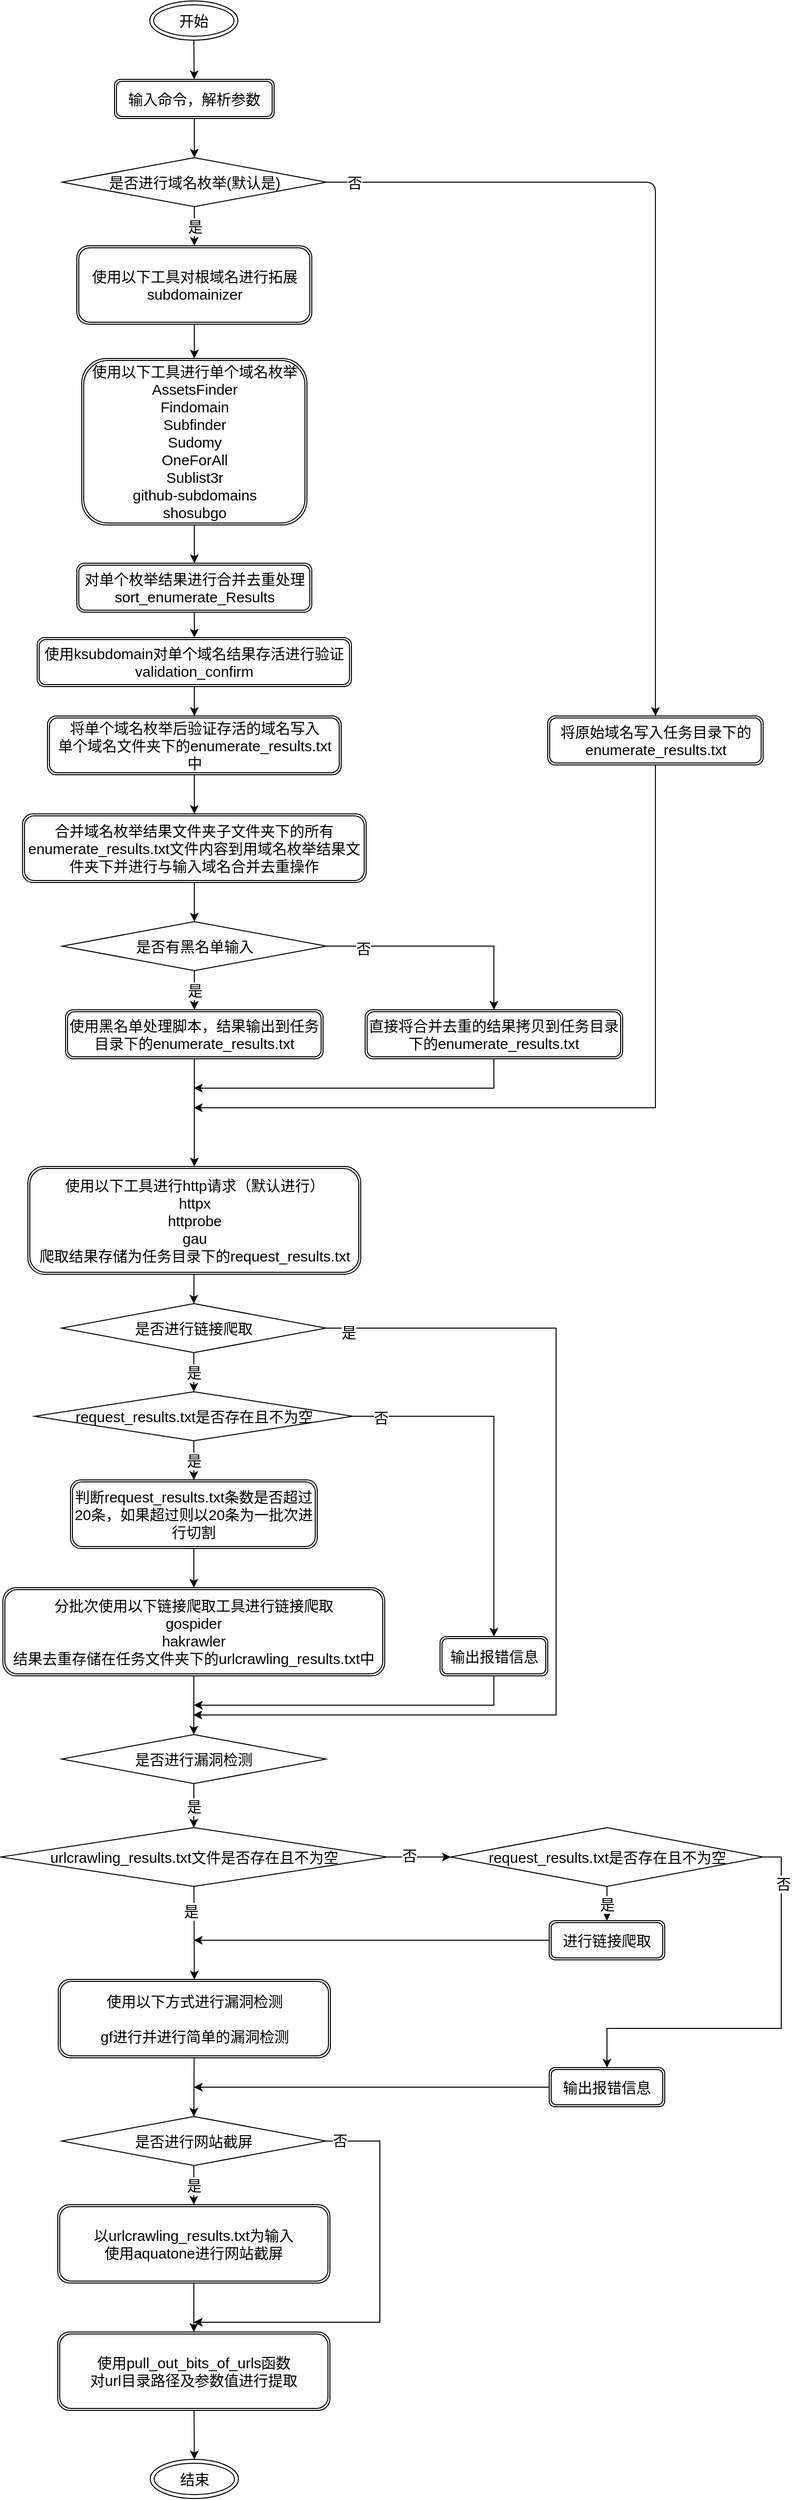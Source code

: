 <mxfile version="12.2.4" pages="1"><diagram id="Ss3wPXsf21hTUUms-E40" name="第 1 页"><mxGraphModel dx="891" dy="655" grid="1" gridSize="10" guides="1" tooltips="1" connect="1" arrows="1" fold="1" page="1" pageScale="1" pageWidth="827" pageHeight="1169" math="0" shadow="0"><root><mxCell id="0"/><mxCell id="1" parent="0"/><mxCell id="186" value="是" style="edgeStyle=none;curved=1;orthogonalLoop=1;jettySize=auto;html=1;exitX=0.5;exitY=1;exitDx=0;exitDy=0;entryX=0.5;entryY=0;entryDx=0;entryDy=0;fontSize=15;" parent="1" source="9" target="185" edge="1"><mxGeometry relative="1" as="geometry"/></mxCell><mxCell id="203" style="edgeStyle=orthogonalEdgeStyle;orthogonalLoop=1;jettySize=auto;html=1;exitX=1;exitY=0.5;exitDx=0;exitDy=0;fontSize=15;" parent="1" source="9" target="202" edge="1"><mxGeometry relative="1" as="geometry"/></mxCell><mxCell id="210" value="否" style="text;html=1;resizable=0;points=[];align=center;verticalAlign=middle;labelBackgroundColor=#ffffff;fontSize=15;" parent="203" vertex="1" connectable="0"><mxGeometry x="-0.937" relative="1" as="geometry"><mxPoint as="offset"/></mxGeometry></mxCell><mxCell id="9" value="是否进行域名枚举(默认是)" style="rhombus;whiteSpace=wrap;html=1;fontSize=15;" parent="1" vertex="1"><mxGeometry x="245.5" y="170" width="270" height="50" as="geometry"/></mxCell><mxCell id="160" style="edgeStyle=none;curved=1;orthogonalLoop=1;jettySize=auto;html=1;exitX=0.5;exitY=1;exitDx=0;exitDy=0;fontSize=15;" parent="1" edge="1"><mxGeometry relative="1" as="geometry"><mxPoint x="381" y="1080" as="sourcePoint"/><mxPoint x="381" y="1080" as="targetPoint"/></mxGeometry></mxCell><mxCell id="191" style="edgeStyle=none;orthogonalLoop=1;jettySize=auto;html=1;entryX=0.5;entryY=0;entryDx=0;entryDy=0;fontSize=15;" parent="1" source="185" target="190" edge="1"><mxGeometry relative="1" as="geometry"/></mxCell><mxCell id="185" value="使用以下工具对根域名进行拓展&lt;br style=&quot;font-size: 15px;&quot;&gt;subdomainizer" style="shape=ext;double=1;rounded=1;whiteSpace=wrap;html=1;fontSize=15;align=center;glass=0;shadow=0;comic=0;" parent="1" vertex="1"><mxGeometry x="260.5" y="260" width="240" height="80" as="geometry"/></mxCell><mxCell id="193" style="edgeStyle=none;orthogonalLoop=1;jettySize=auto;html=1;entryX=0.5;entryY=0;entryDx=0;entryDy=0;fontSize=15;" parent="1" source="190" target="192" edge="1"><mxGeometry relative="1" as="geometry"/></mxCell><mxCell id="190" value="&lt;span style=&quot;white-space: normal; font-size: 15px;&quot;&gt;使用以下工具进行单个域名枚举&lt;/span&gt;&lt;br style=&quot;white-space: normal; font-size: 15px;&quot;&gt;&lt;span style=&quot;white-space: normal; font-size: 15px;&quot;&gt;AssetsFinder&lt;/span&gt;&lt;br style=&quot;white-space: normal; font-size: 15px;&quot;&gt;&lt;span style=&quot;white-space: normal; font-size: 15px;&quot;&gt;Findomain&lt;/span&gt;&lt;br style=&quot;white-space: normal; font-size: 15px;&quot;&gt;&lt;span style=&quot;white-space: normal; font-size: 15px;&quot;&gt;Subfinder&lt;/span&gt;&lt;br style=&quot;white-space: normal; font-size: 15px;&quot;&gt;&lt;span style=&quot;white-space: normal; font-size: 15px;&quot;&gt;Sudomy&lt;/span&gt;&lt;br style=&quot;white-space: normal; font-size: 15px;&quot;&gt;&lt;span style=&quot;white-space: normal; font-size: 15px;&quot;&gt;OneForAll&lt;/span&gt;&lt;br style=&quot;white-space: normal; font-size: 15px;&quot;&gt;&lt;span style=&quot;white-space: normal; font-size: 15px;&quot;&gt;Sublist3r&lt;/span&gt;&lt;br style=&quot;white-space: normal; font-size: 15px;&quot;&gt;&lt;span style=&quot;white-space: normal; font-size: 15px;&quot;&gt;github-subdomains&lt;/span&gt;&lt;br style=&quot;white-space: normal; font-size: 15px;&quot;&gt;&lt;span style=&quot;white-space: normal; font-size: 15px;&quot;&gt;shosubgo&lt;/span&gt;" style="shape=ext;double=1;rounded=1;whiteSpace=wrap;html=1;shadow=0;glass=0;comic=0;fontSize=15;align=center;" parent="1" vertex="1"><mxGeometry x="265.5" y="375" width="230" height="170" as="geometry"/></mxCell><mxCell id="195" style="edgeStyle=none;orthogonalLoop=1;jettySize=auto;html=1;entryX=0.5;entryY=0;entryDx=0;entryDy=0;fontSize=15;" parent="1" source="192" target="194" edge="1"><mxGeometry relative="1" as="geometry"/></mxCell><mxCell id="192" value="对单个枚举结果进行合并去重处理&lt;br style=&quot;padding: 0px; margin: 0px; font-size: 15px;&quot;&gt;sort_enumerate_Results" style="shape=ext;double=1;rounded=1;whiteSpace=wrap;html=1;shadow=0;glass=0;comic=0;fontSize=15;align=center;" parent="1" vertex="1"><mxGeometry x="260.5" y="584" width="240" height="50" as="geometry"/></mxCell><mxCell id="197" style="edgeStyle=none;orthogonalLoop=1;jettySize=auto;html=1;fontSize=15;" parent="1" source="194" target="196" edge="1"><mxGeometry relative="1" as="geometry"/></mxCell><mxCell id="194" value="使用ksubdomain对单个域名结果存活进行验证&lt;br style=&quot;padding: 0px; margin: 0px; font-size: 15px;&quot;&gt;validation_confirm" style="shape=ext;double=1;rounded=1;whiteSpace=wrap;html=1;shadow=0;glass=0;comic=0;fontSize=15;align=center;" parent="1" vertex="1"><mxGeometry x="220" y="660" width="321" height="50" as="geometry"/></mxCell><mxCell id="283" style="edgeStyle=none;rounded=0;orthogonalLoop=1;jettySize=auto;html=1;entryX=0.5;entryY=0;entryDx=0;entryDy=0;fontSize=15;" parent="1" source="196" target="218" edge="1"><mxGeometry relative="1" as="geometry"/></mxCell><mxCell id="196" value="将单个域名枚举后验证存活的域名写入&lt;br style=&quot;padding: 0px; margin: 0px; font-size: 15px;&quot;&gt;单个域名文件夹下的enumerate_results.txt中" style="shape=ext;double=1;rounded=1;whiteSpace=wrap;html=1;shadow=0;glass=0;comic=0;fontSize=15;align=center;" parent="1" vertex="1"><mxGeometry x="230.5" y="740" width="300" height="60" as="geometry"/></mxCell><mxCell id="201" style="edgeStyle=none;orthogonalLoop=1;jettySize=auto;html=1;exitX=0.5;exitY=1;exitDx=0;exitDy=0;entryX=0.5;entryY=0;entryDx=0;entryDy=0;fontSize=15;" parent="1" source="198" target="9" edge="1"><mxGeometry relative="1" as="geometry"/></mxCell><mxCell id="198" value="输入命令，解析参数" style="shape=ext;double=1;rounded=1;whiteSpace=wrap;html=1;shadow=0;glass=0;comic=0;fontSize=15;align=center;" parent="1" vertex="1"><mxGeometry x="299" y="90" width="163" height="40" as="geometry"/></mxCell><mxCell id="279" style="edgeStyle=orthogonalEdgeStyle;rounded=0;orthogonalLoop=1;jettySize=auto;html=1;fontSize=15;" parent="1" source="202" edge="1"><mxGeometry relative="1" as="geometry"><mxPoint x="380" y="1140" as="targetPoint"/><Array as="points"><mxPoint x="852" y="1140"/></Array></mxGeometry></mxCell><mxCell id="202" value="将原始域名写入任务目录下的&lt;br style=&quot;padding: 0px; margin: 0px; font-size: 15px;&quot;&gt;enumerate_results.txt" style="shape=ext;double=1;rounded=1;whiteSpace=wrap;html=1;shadow=0;glass=0;comic=0;fontSize=15;align=center;" parent="1" vertex="1"><mxGeometry x="741.5" y="740" width="220" height="50" as="geometry"/></mxCell><mxCell id="209" style="edgeStyle=none;orthogonalLoop=1;jettySize=auto;html=1;fontSize=15;" parent="1" source="208" target="198" edge="1"><mxGeometry relative="1" as="geometry"/></mxCell><mxCell id="208" value="开始" style="ellipse;shape=doubleEllipse;whiteSpace=wrap;html=1;shadow=0;glass=0;comic=0;fontSize=15;align=center;" parent="1" vertex="1"><mxGeometry x="335" y="10" width="90" height="40" as="geometry"/></mxCell><mxCell id="241" style="edgeStyle=none;rounded=0;orthogonalLoop=1;jettySize=auto;html=1;entryX=0.5;entryY=0;entryDx=0;entryDy=0;fontSize=15;" parent="1" source="211" target="230" edge="1"><mxGeometry relative="1" as="geometry"/></mxCell><mxCell id="211" value="使用以下工具进行http请求（默认进行）&lt;br style=&quot;padding: 0px; margin: 0px; font-size: 15px;&quot;&gt;httpx&lt;br style=&quot;font-size: 15px;&quot;&gt;httprobe&lt;br style=&quot;font-size: 15px;&quot;&gt;gau&lt;br style=&quot;font-size: 15px;&quot;&gt;爬取结果存储为任务目录下的request_results.txt" style="shape=ext;double=1;rounded=1;whiteSpace=wrap;html=1;shadow=0;glass=0;comic=0;fontSize=15;align=center;" parent="1" vertex="1"><mxGeometry x="210.5" y="1200" width="340" height="110" as="geometry"/></mxCell><mxCell id="221" value="是" style="edgeStyle=orthogonalEdgeStyle;rounded=0;orthogonalLoop=1;jettySize=auto;html=1;entryX=0.5;entryY=0;entryDx=0;entryDy=0;fontSize=15;" parent="1" source="215" target="217" edge="1"><mxGeometry relative="1" as="geometry"/></mxCell><mxCell id="225" style="edgeStyle=orthogonalEdgeStyle;rounded=0;orthogonalLoop=1;jettySize=auto;html=1;fontSize=15;" parent="1" source="215" target="224" edge="1"><mxGeometry relative="1" as="geometry"/></mxCell><mxCell id="227" value="否" style="text;html=1;resizable=0;points=[];align=center;verticalAlign=middle;labelBackgroundColor=#ffffff;fontSize=15;" parent="225" vertex="1" connectable="0"><mxGeometry x="-0.684" y="-2" relative="1" as="geometry"><mxPoint as="offset"/></mxGeometry></mxCell><mxCell id="215" value="是否有黑名单输入" style="rhombus;whiteSpace=wrap;html=1;fontSize=15;" parent="1" vertex="1"><mxGeometry x="245.5" y="950" width="270" height="50" as="geometry"/></mxCell><mxCell id="222" style="edgeStyle=none;rounded=0;orthogonalLoop=1;jettySize=auto;html=1;entryX=0.5;entryY=0;entryDx=0;entryDy=0;fontSize=15;" parent="1" source="217" target="211" edge="1"><mxGeometry relative="1" as="geometry"/></mxCell><mxCell id="217" value="使用黑名单处理脚本，结果输出到任务目录下的enumerate_results.txt" style="shape=ext;double=1;rounded=1;whiteSpace=wrap;html=1;shadow=0;glass=0;comic=0;fontSize=15;align=center;" parent="1" vertex="1"><mxGeometry x="249" y="1040" width="263" height="50" as="geometry"/></mxCell><mxCell id="284" style="edgeStyle=none;rounded=0;orthogonalLoop=1;jettySize=auto;html=1;fontSize=15;" parent="1" source="218" target="215" edge="1"><mxGeometry relative="1" as="geometry"/></mxCell><mxCell id="218" value="合并域名枚举结果文件夹子文件夹下的所有enumerate_results.txt文件内容到用域名枚举结果文件夹下并进行与输入域名合并去重操作" style="shape=ext;double=1;rounded=1;whiteSpace=wrap;html=1;shadow=0;glass=0;comic=0;fontSize=15;align=center;" parent="1" vertex="1"><mxGeometry x="205" y="840" width="351" height="70" as="geometry"/></mxCell><mxCell id="226" style="edgeStyle=orthogonalEdgeStyle;rounded=0;orthogonalLoop=1;jettySize=auto;html=1;fontSize=15;" parent="1" source="224" edge="1"><mxGeometry relative="1" as="geometry"><mxPoint x="380" y="1120" as="targetPoint"/><Array as="points"><mxPoint x="687" y="1120"/></Array></mxGeometry></mxCell><mxCell id="224" value="直接将合并去重的结果拷贝到任务目录下的enumerate_results.txt" style="shape=ext;double=1;rounded=1;whiteSpace=wrap;html=1;shadow=0;glass=0;comic=0;fontSize=15;align=center;" parent="1" vertex="1"><mxGeometry x="555" y="1040" width="263" height="50" as="geometry"/></mxCell><mxCell id="275" style="edgeStyle=none;rounded=0;orthogonalLoop=1;jettySize=auto;html=1;entryX=0.5;entryY=0;entryDx=0;entryDy=0;fontSize=15;" parent="1" source="229" target="231" edge="1"><mxGeometry relative="1" as="geometry"/></mxCell><mxCell id="229" value="分批次使用以下链接爬取工具进行链接爬取&lt;br style=&quot;font-size: 15px;&quot;&gt;&lt;div style=&quot;font-size: 15px;&quot;&gt;gospider&lt;/div&gt;&lt;div style=&quot;font-size: 15px;&quot;&gt;hakrawler&lt;/div&gt;&lt;div style=&quot;font-size: 15px;&quot;&gt;结果去重存储在任务文件夹下的urlcrawling_results.txt中&lt;/div&gt;" style="shape=ext;double=1;rounded=1;whiteSpace=wrap;html=1;shadow=0;glass=0;comic=0;fontSize=15;align=center;" parent="1" vertex="1"><mxGeometry x="185" y="1630" width="390" height="90" as="geometry"/></mxCell><mxCell id="248" value="是" style="edgeStyle=none;rounded=0;orthogonalLoop=1;jettySize=auto;html=1;entryX=0.5;entryY=0;entryDx=0;entryDy=0;fontSize=15;" parent="1" source="230" target="247" edge="1"><mxGeometry relative="1" as="geometry"/></mxCell><mxCell id="278" style="edgeStyle=orthogonalEdgeStyle;rounded=0;orthogonalLoop=1;jettySize=auto;html=1;fontSize=15;" parent="1" source="230" edge="1"><mxGeometry relative="1" as="geometry"><mxPoint x="379.5" y="1760" as="targetPoint"/><Array as="points"><mxPoint x="750" y="1365"/><mxPoint x="750" y="1760"/></Array></mxGeometry></mxCell><mxCell id="314" value="是" style="text;html=1;resizable=0;points=[];align=center;verticalAlign=middle;labelBackgroundColor=#ffffff;fontSize=15;" parent="278" vertex="1" connectable="0"><mxGeometry x="-0.954" y="-4" relative="1" as="geometry"><mxPoint as="offset"/></mxGeometry></mxCell><mxCell id="230" value="是否进行链接爬取" style="rhombus;whiteSpace=wrap;html=1;fontSize=15;" parent="1" vertex="1"><mxGeometry x="245" y="1340" width="270" height="50" as="geometry"/></mxCell><mxCell id="288" value="是" style="edgeStyle=orthogonalEdgeStyle;rounded=0;orthogonalLoop=1;jettySize=auto;html=1;entryX=0.5;entryY=0;entryDx=0;entryDy=0;fontSize=15;" parent="1" source="231" target="281" edge="1"><mxGeometry relative="1" as="geometry"/></mxCell><mxCell id="231" value="是否进行漏洞检测" style="rhombus;whiteSpace=wrap;html=1;fontSize=15;" parent="1" vertex="1"><mxGeometry x="245" y="1780" width="270" height="50" as="geometry"/></mxCell><mxCell id="301" style="edgeStyle=none;rounded=0;orthogonalLoop=1;jettySize=auto;html=1;entryX=0.5;entryY=0;entryDx=0;entryDy=0;fontSize=15;" parent="1" source="232" target="295" edge="1"><mxGeometry relative="1" as="geometry"/></mxCell><mxCell id="232" value="使用以下方式进行漏洞检测&lt;br style=&quot;font-size: 15px;&quot;&gt;&lt;br style=&quot;font-size: 15px;&quot;&gt;gf进行并进行简单的漏洞检测" style="shape=ext;double=1;rounded=1;whiteSpace=wrap;html=1;shadow=0;glass=0;comic=0;fontSize=15;align=center;" parent="1" vertex="1"><mxGeometry x="241.5" y="2030" width="278" height="80" as="geometry"/></mxCell><mxCell id="307" style="edgeStyle=none;rounded=0;orthogonalLoop=1;jettySize=auto;html=1;entryX=0.5;entryY=0;entryDx=0;entryDy=0;fontSize=15;" parent="1" source="233" target="234" edge="1"><mxGeometry relative="1" as="geometry"/></mxCell><mxCell id="233" value="使用pull_out_bits_of_urls函数&lt;br style=&quot;font-size: 15px;&quot;&gt;对url目录路径及参数值进行提取" style="shape=ext;double=1;rounded=1;whiteSpace=wrap;html=1;shadow=0;glass=0;comic=0;fontSize=15;align=center;" parent="1" vertex="1"><mxGeometry x="241" y="2390" width="278" height="80" as="geometry"/></mxCell><mxCell id="234" value="结束" style="ellipse;shape=doubleEllipse;whiteSpace=wrap;html=1;shadow=0;glass=0;comic=0;fontSize=15;align=center;" parent="1" vertex="1"><mxGeometry x="335.5" y="2520" width="90" height="40" as="geometry"/></mxCell><mxCell id="254" style="edgeStyle=orthogonalEdgeStyle;rounded=0;orthogonalLoop=1;jettySize=auto;html=1;fontSize=15;" parent="1" source="247" target="253" edge="1"><mxGeometry relative="1" as="geometry"/></mxCell><mxCell id="273" value="否" style="text;html=1;resizable=0;points=[];align=center;verticalAlign=middle;labelBackgroundColor=#ffffff;fontSize=15;" parent="254" vertex="1" connectable="0"><mxGeometry x="-0.848" y="-1" relative="1" as="geometry"><mxPoint as="offset"/></mxGeometry></mxCell><mxCell id="258" value="是" style="edgeStyle=none;rounded=0;orthogonalLoop=1;jettySize=auto;html=1;entryX=0.5;entryY=0;entryDx=0;entryDy=0;fontSize=15;" parent="1" source="247" target="256" edge="1"><mxGeometry relative="1" as="geometry"/></mxCell><mxCell id="247" value="request_results.txt是否存在且不为空" style="rhombus;whiteSpace=wrap;html=1;fontSize=15;" parent="1" vertex="1"><mxGeometry x="217.5" y="1430" width="325" height="50" as="geometry"/></mxCell><mxCell id="285" style="edgeStyle=orthogonalEdgeStyle;rounded=0;orthogonalLoop=1;jettySize=auto;html=1;fontSize=15;" parent="1" source="253" edge="1"><mxGeometry relative="1" as="geometry"><mxPoint x="380" y="1750" as="targetPoint"/><Array as="points"><mxPoint x="687" y="1750"/></Array></mxGeometry></mxCell><mxCell id="253" value="输出报错信息" style="shape=ext;double=1;rounded=1;whiteSpace=wrap;html=1;shadow=0;glass=0;comic=0;fontSize=15;align=center;" parent="1" vertex="1"><mxGeometry x="631.5" y="1680" width="110" height="40" as="geometry"/></mxCell><mxCell id="259" style="edgeStyle=none;rounded=0;orthogonalLoop=1;jettySize=auto;html=1;entryX=0.5;entryY=0;entryDx=0;entryDy=0;fontSize=15;" parent="1" source="256" target="229" edge="1"><mxGeometry relative="1" as="geometry"/></mxCell><mxCell id="256" value="判断request_results.txt条数是否超过20条，如果超过则以20条为一批次进行切割" style="shape=ext;double=1;rounded=1;whiteSpace=wrap;html=1;shadow=0;glass=0;comic=0;fontSize=15;align=center;" parent="1" vertex="1"><mxGeometry x="254" y="1520" width="252" height="70" as="geometry"/></mxCell><mxCell id="294" style="edgeStyle=none;rounded=0;orthogonalLoop=1;jettySize=auto;html=1;fontSize=15;" parent="1" source="281" target="292" edge="1"><mxGeometry relative="1" as="geometry"/></mxCell><mxCell id="309" value="否" style="text;html=1;resizable=0;points=[];align=center;verticalAlign=middle;labelBackgroundColor=#ffffff;fontSize=15;" parent="294" vertex="1" connectable="0"><mxGeometry x="-0.339" y="2" relative="1" as="geometry"><mxPoint x="1" as="offset"/></mxGeometry></mxCell><mxCell id="299" style="edgeStyle=none;rounded=0;orthogonalLoop=1;jettySize=auto;html=1;entryX=0.5;entryY=0;entryDx=0;entryDy=0;fontSize=15;" parent="1" source="281" target="232" edge="1"><mxGeometry relative="1" as="geometry"/></mxCell><mxCell id="308" value="是" style="text;html=1;resizable=0;points=[];align=center;verticalAlign=middle;labelBackgroundColor=#ffffff;fontSize=15;" parent="299" vertex="1" connectable="0"><mxGeometry x="-0.488" y="-3" relative="1" as="geometry"><mxPoint as="offset"/></mxGeometry></mxCell><mxCell id="281" value="urlcrawling_results.txt文件是否存在且不为空" style="rhombus;whiteSpace=wrap;html=1;fontSize=15;" parent="1" vertex="1"><mxGeometry x="182.5" y="1875" width="395" height="60" as="geometry"/></mxCell><mxCell id="304" style="edgeStyle=none;rounded=0;orthogonalLoop=1;jettySize=auto;html=1;entryX=0.5;entryY=0;entryDx=0;entryDy=0;fontSize=15;" parent="1" source="282" target="233" edge="1"><mxGeometry relative="1" as="geometry"/></mxCell><mxCell id="282" value="以urlcrawling_results.txt为输入&lt;br style=&quot;font-size: 15px;&quot;&gt;使用aquatone进行网站截屏" style="shape=ext;double=1;rounded=1;whiteSpace=wrap;html=1;shadow=0;glass=0;comic=0;fontSize=15;align=center;" parent="1" vertex="1"><mxGeometry x="241" y="2260" width="278" height="80" as="geometry"/></mxCell><mxCell id="297" value="是" style="edgeStyle=none;rounded=0;orthogonalLoop=1;jettySize=auto;html=1;entryX=0.5;entryY=0;entryDx=0;entryDy=0;fontSize=15;" parent="1" source="292" target="296" edge="1"><mxGeometry relative="1" as="geometry"/></mxCell><mxCell id="311" style="edgeStyle=orthogonalEdgeStyle;rounded=0;orthogonalLoop=1;jettySize=auto;html=1;entryX=0.5;entryY=0;entryDx=0;entryDy=0;fontSize=15;" parent="1" source="292" target="310" edge="1"><mxGeometry relative="1" as="geometry"><Array as="points"><mxPoint x="980" y="1905"/><mxPoint x="980" y="2080"/><mxPoint x="802" y="2080"/></Array></mxGeometry></mxCell><mxCell id="313" value="否" style="text;html=1;resizable=0;points=[];align=center;verticalAlign=middle;labelBackgroundColor=#ffffff;fontSize=15;" parent="311" vertex="1" connectable="0"><mxGeometry x="-0.78" y="2" relative="1" as="geometry"><mxPoint as="offset"/></mxGeometry></mxCell><mxCell id="292" value="request_results.txt是否存在且不为空" style="rhombus;whiteSpace=wrap;html=1;fontSize=15;" parent="1" vertex="1"><mxGeometry x="642.5" y="1875" width="319" height="60" as="geometry"/></mxCell><mxCell id="302" value="是" style="edgeStyle=none;rounded=0;orthogonalLoop=1;jettySize=auto;html=1;entryX=0.5;entryY=0;entryDx=0;entryDy=0;fontSize=15;" parent="1" source="295" target="282" edge="1"><mxGeometry relative="1" as="geometry"/></mxCell><mxCell id="305" style="edgeStyle=orthogonalEdgeStyle;rounded=0;orthogonalLoop=1;jettySize=auto;html=1;fontSize=15;" parent="1" source="295" edge="1"><mxGeometry relative="1" as="geometry"><mxPoint x="380" y="2380" as="targetPoint"/><Array as="points"><mxPoint x="570" y="2195"/><mxPoint x="570" y="2380"/></Array></mxGeometry></mxCell><mxCell id="306" value="否" style="text;html=1;resizable=0;points=[];align=center;verticalAlign=middle;labelBackgroundColor=#ffffff;fontSize=15;" parent="305" vertex="1" connectable="0"><mxGeometry x="-0.935" y="1" relative="1" as="geometry"><mxPoint as="offset"/></mxGeometry></mxCell><mxCell id="295" value="是否进行网站截屏" style="rhombus;whiteSpace=wrap;html=1;fontSize=15;" parent="1" vertex="1"><mxGeometry x="245" y="2170" width="270" height="50" as="geometry"/></mxCell><mxCell id="300" style="edgeStyle=none;rounded=0;orthogonalLoop=1;jettySize=auto;html=1;fontSize=15;" parent="1" source="296" edge="1"><mxGeometry relative="1" as="geometry"><mxPoint x="380" y="1990" as="targetPoint"/></mxGeometry></mxCell><mxCell id="296" value="进行链接爬取" style="shape=ext;double=1;rounded=1;whiteSpace=wrap;html=1;shadow=0;glass=0;comic=0;fontSize=15;align=center;" parent="1" vertex="1"><mxGeometry x="743" y="1970" width="118" height="40" as="geometry"/></mxCell><mxCell id="312" style="edgeStyle=none;rounded=0;orthogonalLoop=1;jettySize=auto;html=1;fontSize=15;" parent="1" source="310" edge="1"><mxGeometry relative="1" as="geometry"><mxPoint x="380" y="2140" as="targetPoint"/></mxGeometry></mxCell><mxCell id="310" value="输出报错信息" style="shape=ext;double=1;rounded=1;whiteSpace=wrap;html=1;shadow=0;glass=0;comic=0;fontSize=15;align=center;" parent="1" vertex="1"><mxGeometry x="743" y="2120" width="118" height="40" as="geometry"/></mxCell></root></mxGraphModel></diagram></mxfile>